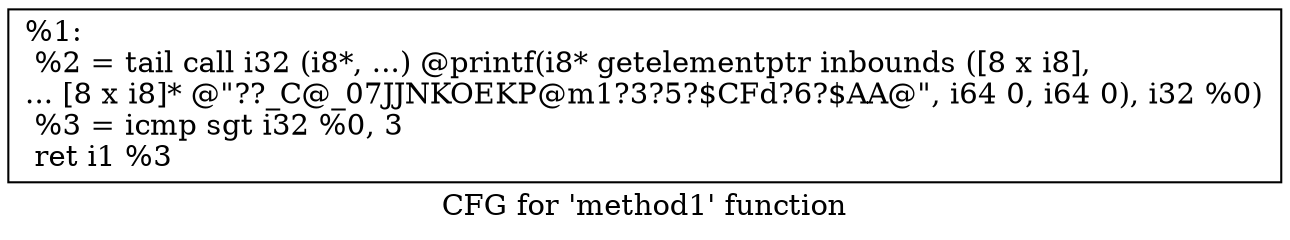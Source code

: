 digraph "CFG for 'method1' function" {
	label="CFG for 'method1' function";

	Node0x63c558 [shape=record,label="{%1:\l  %2 = tail call i32 (i8*, ...) @printf(i8* getelementptr inbounds ([8 x i8],\l... [8 x i8]* @\"??_C@_07JJNKOEKP@m1?3?5?$CFd?6?$AA@\", i64 0, i64 0), i32 %0)\l  %3 = icmp sgt i32 %0, 3\l  ret i1 %3\l}"];
}
